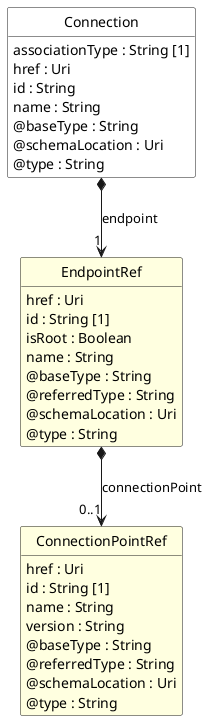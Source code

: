 @startuml
hide circle
hide methods
hide stereotype
show <<Enumeration>> stereotype
skinparam class {
   BackgroundColor<<Enumeration>> #E6F5F7
   BackgroundColor<<Ref>> #FFFFE0
   BackgroundColor<<Pivot>> #FFFFFFF
   BackgroundColor<<SimpleType>> #E2F0DA
   BackgroundColor #FCF2E3
}

class Connection <<Pivot>> {
    associationType : String [1]
    href : Uri
    id : String
    name : String
    @baseType : String
    @schemaLocation : Uri
    @type : String
}

class EndpointRef  <<Ref>> {
    href : Uri
    id : String [1]
    isRoot : Boolean
    name : String
    @baseType : String
    @referredType : String
    @schemaLocation : Uri
    @type : String
}

class ConnectionPointRef  <<Ref>> {
    href : Uri
    id : String [1]
    name : String
    version : String
    @baseType : String
    @referredType : String
    @schemaLocation : Uri
    @type : String
}

Connection *-->  "1" EndpointRef : endpoint

EndpointRef *-->  "0..1" ConnectionPointRef : connectionPoint

@enduml